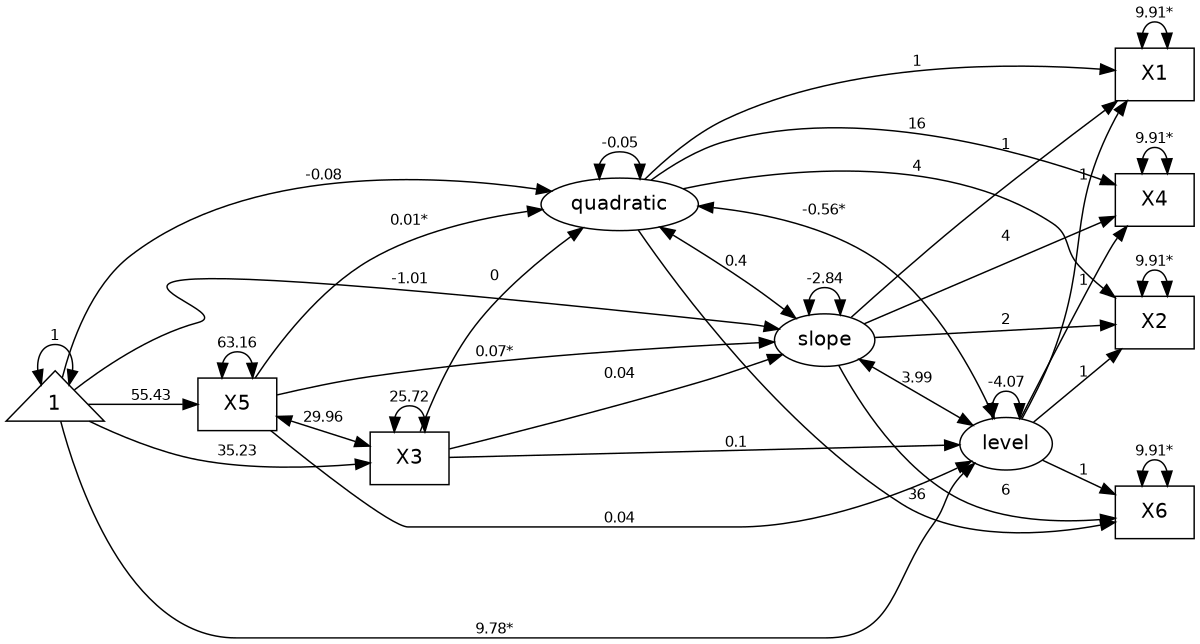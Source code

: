 digraph "pathdiagram" {
  rankdir=LR;
  size="8,8";
  node [fontname="Helvetica" fontsize=14 shape=box];
  edge [fontname="Helvetica" fontsize=10];
  center=1;
  "level" [shape=ellipse]
  "slope" [shape=ellipse]
  "quadratic" [shape=ellipse]
  "1" [shape=triangle]
  "1" -> "1" [label="1"   dir=both]
  "level" -> "X1" [label="1"];
  "slope" -> "X1" [label="1"];
  "quadratic" -> "X1" [label="1"];
  "level" -> "X2" [label="1"];
  "slope" -> "X2" [label="2"];
  "quadratic" -> "X2" [label="4"];
  "level" -> "X4" [label="1"];
  "slope" -> "X4" [label="4"];
  "quadratic" -> "X4" [label="16"];
  "level" -> "X6" [label="1"];
  "slope" -> "X6" [label="6"];
  "quadratic" -> "X6" [label="36"];
  "X3" -> "level" [label="0.1"];
  "X5" -> "level" [label="0.04"];
  "X3" -> "slope" [label="0.04"];
  "X5" -> "slope" [label="0.07*"];
  "X3" -> "quadratic" [label="0"];
  "X5" -> "quadratic" [label="0.01*"];
  "1" -> "X3" [label="35.23"];
  "1" -> "X5" [label="55.43"];
  "1" -> "level" [label="9.78*"];
  "1" -> "slope" [label="-1.01"];
  "1" -> "quadratic" [label="-0.08"];
  "X1" -> "X1" [label="9.91*"  dir=both];
  "X2" -> "X2" [label="9.91*"  dir=both];
  "X4" -> "X4" [label="9.91*"  dir=both];
  "X6" -> "X6" [label="9.91*"  dir=both];
  "X3" -> "X3" [label="25.72"  dir=both];
  "X5" -> "X3" [label="29.96"  dir=both];
  "X5" -> "X5" [label="63.16"  dir=both];
  "level" -> "level" [label="-4.07"  dir=both];
  "slope" -> "level" [label="3.99"  dir=both];
  "quadratic" -> "level" [label="-0.56*"  dir=both];
  "slope" -> "slope" [label="-2.84"  dir=both];
  "quadratic" -> "slope" [label="0.4"  dir=both];
  "quadratic" -> "quadratic" [label="-0.05"  dir=both];
}
